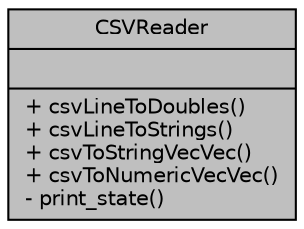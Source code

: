 digraph "CSVReader"
{
  bgcolor="transparent";
  edge [fontname="Helvetica",fontsize="10",labelfontname="Helvetica",labelfontsize="10"];
  node [fontname="Helvetica",fontsize="10",shape=record];
  Node1 [label="{CSVReader\n||+ csvLineToDoubles()\l+ csvLineToStrings()\l+ csvToStringVecVec()\l+ csvToNumericVecVec()\l- print_state()\l}",height=0.2,width=0.4,color="black", fillcolor="grey75", style="filled", fontcolor="black"];
}

